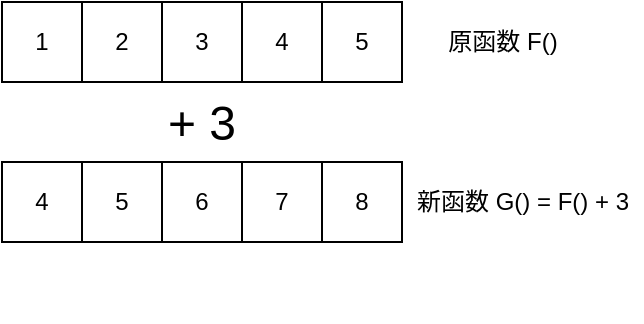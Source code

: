 <mxfile version="13.6.2" type="device" pages="3"><diagram id="5iMdxf55hx6SLfLPVWzs" name="equal"><mxGraphModel dx="1024" dy="601" grid="1" gridSize="10" guides="1" tooltips="1" connect="1" arrows="1" fold="1" page="1" pageScale="1" pageWidth="850" pageHeight="1100" math="0" shadow="0"><root><mxCell id="0"/><mxCell id="1" parent="0"/><mxCell id="6YkcvM_UxHoXWKBBd3QP-1" value="1" style="rounded=0;whiteSpace=wrap;html=1;" parent="1" vertex="1"><mxGeometry x="40" y="40" width="40" height="40" as="geometry"/></mxCell><mxCell id="6YkcvM_UxHoXWKBBd3QP-2" value="2" style="rounded=0;whiteSpace=wrap;html=1;" parent="1" vertex="1"><mxGeometry x="80" y="40" width="40" height="40" as="geometry"/></mxCell><mxCell id="6YkcvM_UxHoXWKBBd3QP-3" value="3" style="rounded=0;whiteSpace=wrap;html=1;" parent="1" vertex="1"><mxGeometry x="120" y="40" width="40" height="40" as="geometry"/></mxCell><mxCell id="6YkcvM_UxHoXWKBBd3QP-4" value="4" style="rounded=0;whiteSpace=wrap;html=1;" parent="1" vertex="1"><mxGeometry x="160" y="40" width="40" height="40" as="geometry"/></mxCell><mxCell id="6YkcvM_UxHoXWKBBd3QP-5" value="5" style="rounded=0;whiteSpace=wrap;html=1;" parent="1" vertex="1"><mxGeometry x="200" y="40" width="40" height="40" as="geometry"/></mxCell><mxCell id="6YkcvM_UxHoXWKBBd3QP-6" value="4" style="rounded=0;whiteSpace=wrap;html=1;" parent="1" vertex="1"><mxGeometry x="40" y="120" width="40" height="40" as="geometry"/></mxCell><mxCell id="6YkcvM_UxHoXWKBBd3QP-7" value="5" style="rounded=0;whiteSpace=wrap;html=1;" parent="1" vertex="1"><mxGeometry x="80" y="120" width="40" height="40" as="geometry"/></mxCell><mxCell id="6YkcvM_UxHoXWKBBd3QP-8" value="6" style="rounded=0;whiteSpace=wrap;html=1;" parent="1" vertex="1"><mxGeometry x="120" y="120" width="40" height="40" as="geometry"/></mxCell><mxCell id="6YkcvM_UxHoXWKBBd3QP-9" value="7" style="rounded=0;whiteSpace=wrap;html=1;" parent="1" vertex="1"><mxGeometry x="160" y="120" width="40" height="40" as="geometry"/></mxCell><mxCell id="6YkcvM_UxHoXWKBBd3QP-10" value="8" style="rounded=0;whiteSpace=wrap;html=1;" parent="1" vertex="1"><mxGeometry x="200" y="120" width="40" height="40" as="geometry"/></mxCell><mxCell id="6YkcvM_UxHoXWKBBd3QP-11" value="原函数 F()" style="text;html=1;align=center;verticalAlign=middle;resizable=0;points=[];autosize=1;" parent="1" vertex="1"><mxGeometry x="255" y="50" width="70" height="20" as="geometry"/></mxCell><mxCell id="6YkcvM_UxHoXWKBBd3QP-12" value="&lt;font style=&quot;font-size: 24px&quot;&gt;+ 3&lt;/font&gt;" style="text;html=1;strokeColor=none;fillColor=none;align=center;verticalAlign=middle;whiteSpace=wrap;rounded=0;fontSize=25;" parent="1" vertex="1"><mxGeometry x="120" y="90" width="40" height="20" as="geometry"/></mxCell><mxCell id="6YkcvM_UxHoXWKBBd3QP-14" value="&lt;span style=&quot;font-size: 12px&quot;&gt;&amp;nbsp; &amp;nbsp; &amp;nbsp;&lt;/span&gt;" style="text;html=1;align=center;verticalAlign=middle;resizable=0;points=[];autosize=1;fontSize=25;" parent="1" vertex="1"><mxGeometry x="45" y="160" width="30" height="40" as="geometry"/></mxCell><mxCell id="6YkcvM_UxHoXWKBBd3QP-16" value="新函数 G() = F() + 3" style="text;html=1;align=center;verticalAlign=middle;resizable=0;points=[];autosize=1;" parent="1" vertex="1"><mxGeometry x="240" y="130" width="120" height="20" as="geometry"/></mxCell></root></mxGraphModel></diagram><diagram id="BRtNDsjflJxSrLUXDZuq" name="less"><mxGraphModel dx="1024" dy="601" grid="1" gridSize="10" guides="1" tooltips="1" connect="1" arrows="1" fold="1" page="1" pageScale="1" pageWidth="850" pageHeight="1100" math="0" shadow="0"><root><mxCell id="28YBAGVT7KQzmezJNXKK-0"/><mxCell id="28YBAGVT7KQzmezJNXKK-1" parent="28YBAGVT7KQzmezJNXKK-0"/><mxCell id="f_6IQCaiWOs4rWVznyHD-15" style="edgeStyle=orthogonalEdgeStyle;rounded=0;orthogonalLoop=1;jettySize=auto;html=1;entryX=0.5;entryY=0;entryDx=0;entryDy=0;fontSize=25;" parent="28YBAGVT7KQzmezJNXKK-1" source="f_6IQCaiWOs4rWVznyHD-0" target="f_6IQCaiWOs4rWVznyHD-6" edge="1"><mxGeometry relative="1" as="geometry"/></mxCell><mxCell id="f_6IQCaiWOs4rWVznyHD-0" value="1" style="rounded=0;whiteSpace=wrap;html=1;" parent="28YBAGVT7KQzmezJNXKK-1" vertex="1"><mxGeometry x="40" y="40" width="40" height="40" as="geometry"/></mxCell><mxCell id="f_6IQCaiWOs4rWVznyHD-16" style="edgeStyle=orthogonalEdgeStyle;rounded=0;orthogonalLoop=1;jettySize=auto;html=1;entryX=0.5;entryY=0;entryDx=0;entryDy=0;fontSize=25;" parent="28YBAGVT7KQzmezJNXKK-1" source="f_6IQCaiWOs4rWVznyHD-1" target="f_6IQCaiWOs4rWVznyHD-7" edge="1"><mxGeometry relative="1" as="geometry"/></mxCell><mxCell id="f_6IQCaiWOs4rWVznyHD-1" value="2" style="rounded=0;whiteSpace=wrap;html=1;" parent="28YBAGVT7KQzmezJNXKK-1" vertex="1"><mxGeometry x="80" y="40" width="40" height="40" as="geometry"/></mxCell><mxCell id="f_6IQCaiWOs4rWVznyHD-17" style="edgeStyle=orthogonalEdgeStyle;rounded=0;orthogonalLoop=1;jettySize=auto;html=1;entryX=0.5;entryY=0;entryDx=0;entryDy=0;fontSize=25;" parent="28YBAGVT7KQzmezJNXKK-1" source="f_6IQCaiWOs4rWVznyHD-2" target="f_6IQCaiWOs4rWVznyHD-8" edge="1"><mxGeometry relative="1" as="geometry"/></mxCell><mxCell id="f_6IQCaiWOs4rWVznyHD-2" value="3" style="rounded=0;whiteSpace=wrap;html=1;" parent="28YBAGVT7KQzmezJNXKK-1" vertex="1"><mxGeometry x="120" y="40" width="40" height="40" as="geometry"/></mxCell><mxCell id="f_6IQCaiWOs4rWVznyHD-18" style="edgeStyle=orthogonalEdgeStyle;rounded=0;orthogonalLoop=1;jettySize=auto;html=1;entryX=0.5;entryY=0;entryDx=0;entryDy=0;fontSize=25;" parent="28YBAGVT7KQzmezJNXKK-1" source="f_6IQCaiWOs4rWVznyHD-3" target="f_6IQCaiWOs4rWVznyHD-9" edge="1"><mxGeometry relative="1" as="geometry"/></mxCell><mxCell id="f_6IQCaiWOs4rWVznyHD-3" value="4" style="rounded=0;whiteSpace=wrap;html=1;" parent="28YBAGVT7KQzmezJNXKK-1" vertex="1"><mxGeometry x="160" y="40" width="40" height="40" as="geometry"/></mxCell><mxCell id="f_6IQCaiWOs4rWVznyHD-20" style="edgeStyle=orthogonalEdgeStyle;rounded=0;orthogonalLoop=1;jettySize=auto;html=1;entryX=0.125;entryY=0.045;entryDx=0;entryDy=0;entryPerimeter=0;fontSize=25;" parent="28YBAGVT7KQzmezJNXKK-1" source="f_6IQCaiWOs4rWVznyHD-4" target="f_6IQCaiWOs4rWVznyHD-14" edge="1"><mxGeometry relative="1" as="geometry"/></mxCell><mxCell id="f_6IQCaiWOs4rWVznyHD-4" value="5" style="rounded=0;whiteSpace=wrap;html=1;" parent="28YBAGVT7KQzmezJNXKK-1" vertex="1"><mxGeometry x="200" y="40" width="40" height="40" as="geometry"/></mxCell><mxCell id="f_6IQCaiWOs4rWVznyHD-5" value="原函数 F()" style="text;html=1;align=center;verticalAlign=middle;resizable=0;points=[];autosize=1;" parent="28YBAGVT7KQzmezJNXKK-1" vertex="1"><mxGeometry x="255" y="50" width="70" height="20" as="geometry"/></mxCell><mxCell id="f_6IQCaiWOs4rWVznyHD-6" value="1" style="rounded=0;whiteSpace=wrap;html=1;" parent="28YBAGVT7KQzmezJNXKK-1" vertex="1"><mxGeometry x="40" y="120" width="40" height="40" as="geometry"/></mxCell><mxCell id="f_6IQCaiWOs4rWVznyHD-7" value="2" style="rounded=0;whiteSpace=wrap;html=1;" parent="28YBAGVT7KQzmezJNXKK-1" vertex="1"><mxGeometry x="80" y="120" width="40" height="40" as="geometry"/></mxCell><mxCell id="f_6IQCaiWOs4rWVznyHD-8" value="3" style="rounded=0;whiteSpace=wrap;html=1;" parent="28YBAGVT7KQzmezJNXKK-1" vertex="1"><mxGeometry x="120" y="120" width="40" height="40" as="geometry"/></mxCell><mxCell id="f_6IQCaiWOs4rWVznyHD-9" value="4" style="rounded=0;whiteSpace=wrap;html=1;" parent="28YBAGVT7KQzmezJNXKK-1" vertex="1"><mxGeometry x="160" y="120" width="40" height="40" as="geometry"/></mxCell><mxCell id="f_6IQCaiWOs4rWVznyHD-14" value="&lt;span style=&quot;font-size: 12px&quot;&gt;新函数G1()&lt;/span&gt;" style="text;html=1;align=center;verticalAlign=middle;resizable=0;points=[];autosize=1;fontSize=25;" parent="28YBAGVT7KQzmezJNXKK-1" vertex="1"><mxGeometry x="210" y="120" width="80" height="40" as="geometry"/></mxCell><mxCell id="f_6IQCaiWOs4rWVznyHD-21" value="&lt;span style=&quot;font-size: 12px&quot;&gt;重新再调一次 F()&lt;/span&gt;" style="text;html=1;align=center;verticalAlign=middle;resizable=0;points=[];autosize=1;fontSize=25;" parent="28YBAGVT7KQzmezJNXKK-1" vertex="1"><mxGeometry x="215" y="80" width="110" height="40" as="geometry"/></mxCell><mxCell id="f_6IQCaiWOs4rWVznyHD-22" style="edgeStyle=orthogonalEdgeStyle;rounded=0;orthogonalLoop=1;jettySize=auto;html=1;entryX=0.5;entryY=0;entryDx=0;entryDy=0;fontSize=25;" parent="28YBAGVT7KQzmezJNXKK-1" source="f_6IQCaiWOs4rWVznyHD-23" target="f_6IQCaiWOs4rWVznyHD-33" edge="1"><mxGeometry relative="1" as="geometry"/></mxCell><mxCell id="f_6IQCaiWOs4rWVznyHD-23" value="1" style="rounded=0;whiteSpace=wrap;html=1;" parent="28YBAGVT7KQzmezJNXKK-1" vertex="1"><mxGeometry x="40" y="200" width="40" height="40" as="geometry"/></mxCell><mxCell id="f_6IQCaiWOs4rWVznyHD-39" style="edgeStyle=orthogonalEdgeStyle;rounded=0;orthogonalLoop=1;jettySize=auto;html=1;fontSize=25;" parent="28YBAGVT7KQzmezJNXKK-1" source="f_6IQCaiWOs4rWVznyHD-25" edge="1"><mxGeometry relative="1" as="geometry"><mxPoint x="60" y="280" as="targetPoint"/><Array as="points"><mxPoint x="100" y="250"/><mxPoint x="60" y="250"/></Array></mxGeometry></mxCell><mxCell id="f_6IQCaiWOs4rWVznyHD-25" value="2" style="rounded=0;whiteSpace=wrap;html=1;" parent="28YBAGVT7KQzmezJNXKK-1" vertex="1"><mxGeometry x="80" y="200" width="40" height="40" as="geometry"/></mxCell><mxCell id="f_6IQCaiWOs4rWVznyHD-40" style="edgeStyle=orthogonalEdgeStyle;rounded=0;orthogonalLoop=1;jettySize=auto;html=1;fontSize=25;" parent="28YBAGVT7KQzmezJNXKK-1" source="f_6IQCaiWOs4rWVznyHD-27" target="f_6IQCaiWOs4rWVznyHD-34" edge="1"><mxGeometry relative="1" as="geometry"/></mxCell><mxCell id="f_6IQCaiWOs4rWVznyHD-27" value="3" style="rounded=0;whiteSpace=wrap;html=1;" parent="28YBAGVT7KQzmezJNXKK-1" vertex="1"><mxGeometry x="120" y="200" width="40" height="40" as="geometry"/></mxCell><mxCell id="f_6IQCaiWOs4rWVznyHD-41" style="edgeStyle=orthogonalEdgeStyle;rounded=0;orthogonalLoop=1;jettySize=auto;html=1;fontSize=25;" parent="28YBAGVT7KQzmezJNXKK-1" source="f_6IQCaiWOs4rWVznyHD-29" target="f_6IQCaiWOs4rWVznyHD-34" edge="1"><mxGeometry relative="1" as="geometry"><Array as="points"><mxPoint x="180" y="260"/><mxPoint x="100" y="260"/></Array></mxGeometry></mxCell><mxCell id="f_6IQCaiWOs4rWVznyHD-29" value="4" style="rounded=0;whiteSpace=wrap;html=1;" parent="28YBAGVT7KQzmezJNXKK-1" vertex="1"><mxGeometry x="160" y="200" width="40" height="40" as="geometry"/></mxCell><mxCell id="f_6IQCaiWOs4rWVznyHD-30" style="edgeStyle=orthogonalEdgeStyle;rounded=0;orthogonalLoop=1;jettySize=auto;html=1;entryX=0.125;entryY=0.045;entryDx=0;entryDy=0;entryPerimeter=0;fontSize=25;" parent="28YBAGVT7KQzmezJNXKK-1" source="f_6IQCaiWOs4rWVznyHD-31" target="f_6IQCaiWOs4rWVznyHD-37" edge="1"><mxGeometry relative="1" as="geometry"/></mxCell><mxCell id="f_6IQCaiWOs4rWVznyHD-31" value="5" style="rounded=0;whiteSpace=wrap;html=1;" parent="28YBAGVT7KQzmezJNXKK-1" vertex="1"><mxGeometry x="200" y="200" width="40" height="40" as="geometry"/></mxCell><mxCell id="f_6IQCaiWOs4rWVznyHD-32" value="原函数 F()" style="text;html=1;align=center;verticalAlign=middle;resizable=0;points=[];autosize=1;" parent="28YBAGVT7KQzmezJNXKK-1" vertex="1"><mxGeometry x="255" y="210" width="70" height="20" as="geometry"/></mxCell><mxCell id="f_6IQCaiWOs4rWVznyHD-33" value="1" style="rounded=0;whiteSpace=wrap;html=1;" parent="28YBAGVT7KQzmezJNXKK-1" vertex="1"><mxGeometry x="40" y="280" width="40" height="40" as="geometry"/></mxCell><mxCell id="f_6IQCaiWOs4rWVznyHD-34" value="2" style="rounded=0;whiteSpace=wrap;html=1;" parent="28YBAGVT7KQzmezJNXKK-1" vertex="1"><mxGeometry x="80" y="280" width="40" height="40" as="geometry"/></mxCell><mxCell id="f_6IQCaiWOs4rWVznyHD-37" value="&lt;span style=&quot;font-size: 12px&quot;&gt;新函数G2()&lt;/span&gt;" style="text;html=1;align=center;verticalAlign=middle;resizable=0;points=[];autosize=1;fontSize=25;" parent="28YBAGVT7KQzmezJNXKK-1" vertex="1"><mxGeometry x="140" y="280" width="80" height="40" as="geometry"/></mxCell><mxCell id="f_6IQCaiWOs4rWVznyHD-38" value="&lt;span style=&quot;font-size: 12px&quot;&gt;重新再调一次 F()&lt;/span&gt;" style="text;html=1;align=center;verticalAlign=middle;resizable=0;points=[];autosize=1;fontSize=25;" parent="28YBAGVT7KQzmezJNXKK-1" vertex="1"><mxGeometry x="215" y="240" width="110" height="40" as="geometry"/></mxCell><mxCell id="f_6IQCaiWOs4rWVznyHD-42" value="&lt;span style=&quot;font-size: 12px&quot;&gt;&amp;nbsp; &amp;nbsp; &amp;nbsp;&lt;/span&gt;" style="text;html=1;align=center;verticalAlign=middle;resizable=0;points=[];autosize=1;fontSize=25;" parent="28YBAGVT7KQzmezJNXKK-1" vertex="1"><mxGeometry x="40" y="320" width="30" height="40" as="geometry"/></mxCell></root></mxGraphModel></diagram><diagram id="tc-HcrShdLmio9xzFaQh" name="more"><mxGraphModel dx="1024" dy="601" grid="1" gridSize="10" guides="1" tooltips="1" connect="1" arrows="1" fold="1" page="1" pageScale="1" pageWidth="850" pageHeight="1100" math="0" shadow="0"><root><mxCell id="yG2r5S5aFMsezQG-yyU6-0"/><mxCell id="yG2r5S5aFMsezQG-yyU6-1" parent="yG2r5S5aFMsezQG-yyU6-0"/><mxCell id="pb4a2oW9C7uEkuS1b4nB-0" value="1" style="rounded=0;whiteSpace=wrap;html=1;" parent="yG2r5S5aFMsezQG-yyU6-1" vertex="1"><mxGeometry x="40" y="40" width="40" height="40" as="geometry"/></mxCell><mxCell id="pb4a2oW9C7uEkuS1b4nB-1" value="2" style="rounded=0;whiteSpace=wrap;html=1;" parent="yG2r5S5aFMsezQG-yyU6-1" vertex="1"><mxGeometry x="80" y="40" width="40" height="40" as="geometry"/></mxCell><mxCell id="pb4a2oW9C7uEkuS1b4nB-2" value="3" style="rounded=0;whiteSpace=wrap;html=1;" parent="yG2r5S5aFMsezQG-yyU6-1" vertex="1"><mxGeometry x="120" y="40" width="40" height="40" as="geometry"/></mxCell><mxCell id="pb4a2oW9C7uEkuS1b4nB-3" value="4" style="rounded=0;whiteSpace=wrap;html=1;" parent="yG2r5S5aFMsezQG-yyU6-1" vertex="1"><mxGeometry x="160" y="40" width="40" height="40" as="geometry"/></mxCell><mxCell id="pb4a2oW9C7uEkuS1b4nB-4" value="5" style="rounded=0;whiteSpace=wrap;html=1;" parent="yG2r5S5aFMsezQG-yyU6-1" vertex="1"><mxGeometry x="200" y="40" width="40" height="40" as="geometry"/></mxCell><mxCell id="pb4a2oW9C7uEkuS1b4nB-5" value="原函数 F()" style="text;html=1;align=center;verticalAlign=middle;resizable=0;points=[];autosize=1;" parent="yG2r5S5aFMsezQG-yyU6-1" vertex="1"><mxGeometry x="255" y="50" width="70" height="20" as="geometry"/></mxCell><mxCell id="pb4a2oW9C7uEkuS1b4nB-6" value="1" style="rounded=0;whiteSpace=wrap;html=1;" parent="yG2r5S5aFMsezQG-yyU6-1" vertex="1"><mxGeometry x="40" y="120" width="40" height="40" as="geometry"/></mxCell><mxCell id="pb4a2oW9C7uEkuS1b4nB-7" value="2" style="rounded=0;whiteSpace=wrap;html=1;" parent="yG2r5S5aFMsezQG-yyU6-1" vertex="1"><mxGeometry x="80" y="120" width="40" height="40" as="geometry"/></mxCell><mxCell id="pb4a2oW9C7uEkuS1b4nB-8" value="3" style="rounded=0;whiteSpace=wrap;html=1;" parent="yG2r5S5aFMsezQG-yyU6-1" vertex="1"><mxGeometry x="120" y="120" width="40" height="40" as="geometry"/></mxCell><mxCell id="pb4a2oW9C7uEkuS1b4nB-9" value="4" style="rounded=0;whiteSpace=wrap;html=1;" parent="yG2r5S5aFMsezQG-yyU6-1" vertex="1"><mxGeometry x="160" y="120" width="40" height="40" as="geometry"/></mxCell><mxCell id="pb4a2oW9C7uEkuS1b4nB-10" value="5" style="rounded=0;whiteSpace=wrap;html=1;" parent="yG2r5S5aFMsezQG-yyU6-1" vertex="1"><mxGeometry x="200" y="120" width="40" height="40" as="geometry"/></mxCell><mxCell id="pb4a2oW9C7uEkuS1b4nB-11" value="6" style="rounded=0;whiteSpace=wrap;html=1;" parent="yG2r5S5aFMsezQG-yyU6-1" vertex="1"><mxGeometry x="240" y="120" width="40" height="40" as="geometry"/></mxCell><mxCell id="pb4a2oW9C7uEkuS1b4nB-12" value="7" style="rounded=0;whiteSpace=wrap;html=1;" parent="yG2r5S5aFMsezQG-yyU6-1" vertex="1"><mxGeometry x="280" y="120" width="40" height="40" as="geometry"/></mxCell><mxCell id="pb4a2oW9C7uEkuS1b4nB-13" value="8" style="rounded=0;whiteSpace=wrap;html=1;" parent="yG2r5S5aFMsezQG-yyU6-1" vertex="1"><mxGeometry x="320" y="120" width="40" height="40" as="geometry"/></mxCell><mxCell id="pb4a2oW9C7uEkuS1b4nB-14" value="9" style="rounded=0;whiteSpace=wrap;html=1;" parent="yG2r5S5aFMsezQG-yyU6-1" vertex="1"><mxGeometry x="360" y="120" width="40" height="40" as="geometry"/></mxCell><mxCell id="pb4a2oW9C7uEkuS1b4nB-15" value="10" style="rounded=0;whiteSpace=wrap;html=1;" parent="yG2r5S5aFMsezQG-yyU6-1" vertex="1"><mxGeometry x="400" y="120" width="40" height="40" as="geometry"/></mxCell><mxCell id="pb4a2oW9C7uEkuS1b4nB-16" value="18" style="rounded=0;whiteSpace=wrap;html=1;" parent="yG2r5S5aFMsezQG-yyU6-1" vertex="1"><mxGeometry x="500" y="120" width="40" height="40" as="geometry"/></mxCell><mxCell id="pb4a2oW9C7uEkuS1b4nB-17" value="19" style="rounded=0;whiteSpace=wrap;html=1;" parent="yG2r5S5aFMsezQG-yyU6-1" vertex="1"><mxGeometry x="540" y="120" width="40" height="40" as="geometry"/></mxCell><mxCell id="pb4a2oW9C7uEkuS1b4nB-18" value="20" style="rounded=0;whiteSpace=wrap;html=1;" parent="yG2r5S5aFMsezQG-yyU6-1" vertex="1"><mxGeometry x="580" y="120" width="40" height="40" as="geometry"/></mxCell><mxCell id="pb4a2oW9C7uEkuS1b4nB-19" value="21" style="rounded=0;whiteSpace=wrap;html=1;" parent="yG2r5S5aFMsezQG-yyU6-1" vertex="1"><mxGeometry x="620" y="120" width="40" height="40" as="geometry"/></mxCell><mxCell id="pb4a2oW9C7uEkuS1b4nB-20" value="22" style="rounded=0;whiteSpace=wrap;html=1;" parent="yG2r5S5aFMsezQG-yyU6-1" vertex="1"><mxGeometry x="660" y="120" width="40" height="40" as="geometry"/></mxCell><mxCell id="pb4a2oW9C7uEkuS1b4nB-21" value="&lt;font style=&quot;font-size: 24px&quot;&gt;......&lt;/font&gt;" style="text;html=1;align=center;verticalAlign=middle;resizable=0;points=[];autosize=1;fontSize=25;" parent="yG2r5S5aFMsezQG-yyU6-1" vertex="1"><mxGeometry x="440" y="110" width="60" height="40" as="geometry"/></mxCell><mxCell id="pb4a2oW9C7uEkuS1b4nB-22" value="&lt;span style=&quot;font-size: 12px&quot;&gt;新函数 G() = (F() -1) *5 + F()&amp;nbsp;&lt;/span&gt;" style="text;html=1;align=center;verticalAlign=middle;resizable=0;points=[];autosize=1;fontSize=25;" parent="yG2r5S5aFMsezQG-yyU6-1" vertex="1"><mxGeometry x="45" y="160" width="170" height="40" as="geometry"/></mxCell><mxCell id="pb4a2oW9C7uEkuS1b4nB-23" value="23" style="rounded=0;whiteSpace=wrap;html=1;" parent="yG2r5S5aFMsezQG-yyU6-1" vertex="1"><mxGeometry x="700" y="120" width="40" height="40" as="geometry"/></mxCell><mxCell id="pb4a2oW9C7uEkuS1b4nB-24" value="24" style="rounded=0;whiteSpace=wrap;html=1;" parent="yG2r5S5aFMsezQG-yyU6-1" vertex="1"><mxGeometry x="740" y="120" width="40" height="40" as="geometry"/></mxCell><mxCell id="pb4a2oW9C7uEkuS1b4nB-25" value="25" style="rounded=0;whiteSpace=wrap;html=1;" parent="yG2r5S5aFMsezQG-yyU6-1" vertex="1"><mxGeometry x="780" y="120" width="40" height="40" as="geometry"/></mxCell><mxCell id="pb4a2oW9C7uEkuS1b4nB-26" value="" style="strokeWidth=2;html=1;shape=mxgraph.flowchart.annotation_2;align=left;labelPosition=right;pointerEvents=1;fontSize=25;rotation=-180;direction=south;" parent="yG2r5S5aFMsezQG-yyU6-1" vertex="1"><mxGeometry x="720" y="160" width="80" height="50" as="geometry"/></mxCell><mxCell id="pb4a2oW9C7uEkuS1b4nB-27" value="&lt;span style=&quot;font-size: 12px&quot;&gt;重新调用 G()&lt;/span&gt;" style="text;html=1;align=center;verticalAlign=middle;resizable=0;points=[];autosize=1;fontSize=25;" parent="yG2r5S5aFMsezQG-yyU6-1" vertex="1"><mxGeometry x="720" y="200" width="80" height="40" as="geometry"/></mxCell><mxCell id="pb4a2oW9C7uEkuS1b4nB-28" value="&amp;nbsp; &amp;nbsp;&amp;nbsp;" style="text;html=1;align=center;verticalAlign=middle;resizable=0;points=[];autosize=1;fontSize=25;" parent="yG2r5S5aFMsezQG-yyU6-1" vertex="1"><mxGeometry x="40" y="240" width="40" height="40" as="geometry"/></mxCell></root></mxGraphModel></diagram></mxfile>
